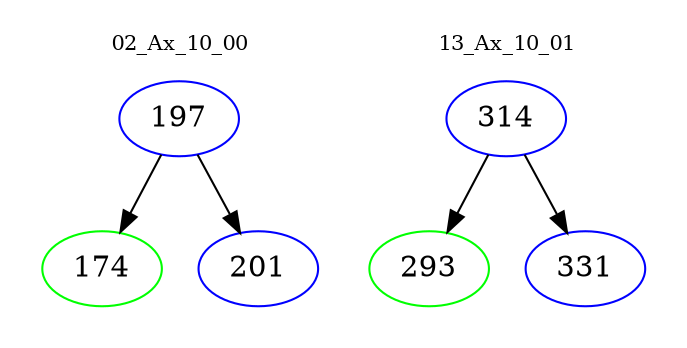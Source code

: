 digraph{
subgraph cluster_0 {
color = white
label = "02_Ax_10_00";
fontsize=10;
T0_197 [label="197", color="blue"]
T0_197 -> T0_174 [color="black"]
T0_174 [label="174", color="green"]
T0_197 -> T0_201 [color="black"]
T0_201 [label="201", color="blue"]
}
subgraph cluster_1 {
color = white
label = "13_Ax_10_01";
fontsize=10;
T1_314 [label="314", color="blue"]
T1_314 -> T1_293 [color="black"]
T1_293 [label="293", color="green"]
T1_314 -> T1_331 [color="black"]
T1_331 [label="331", color="blue"]
}
}
